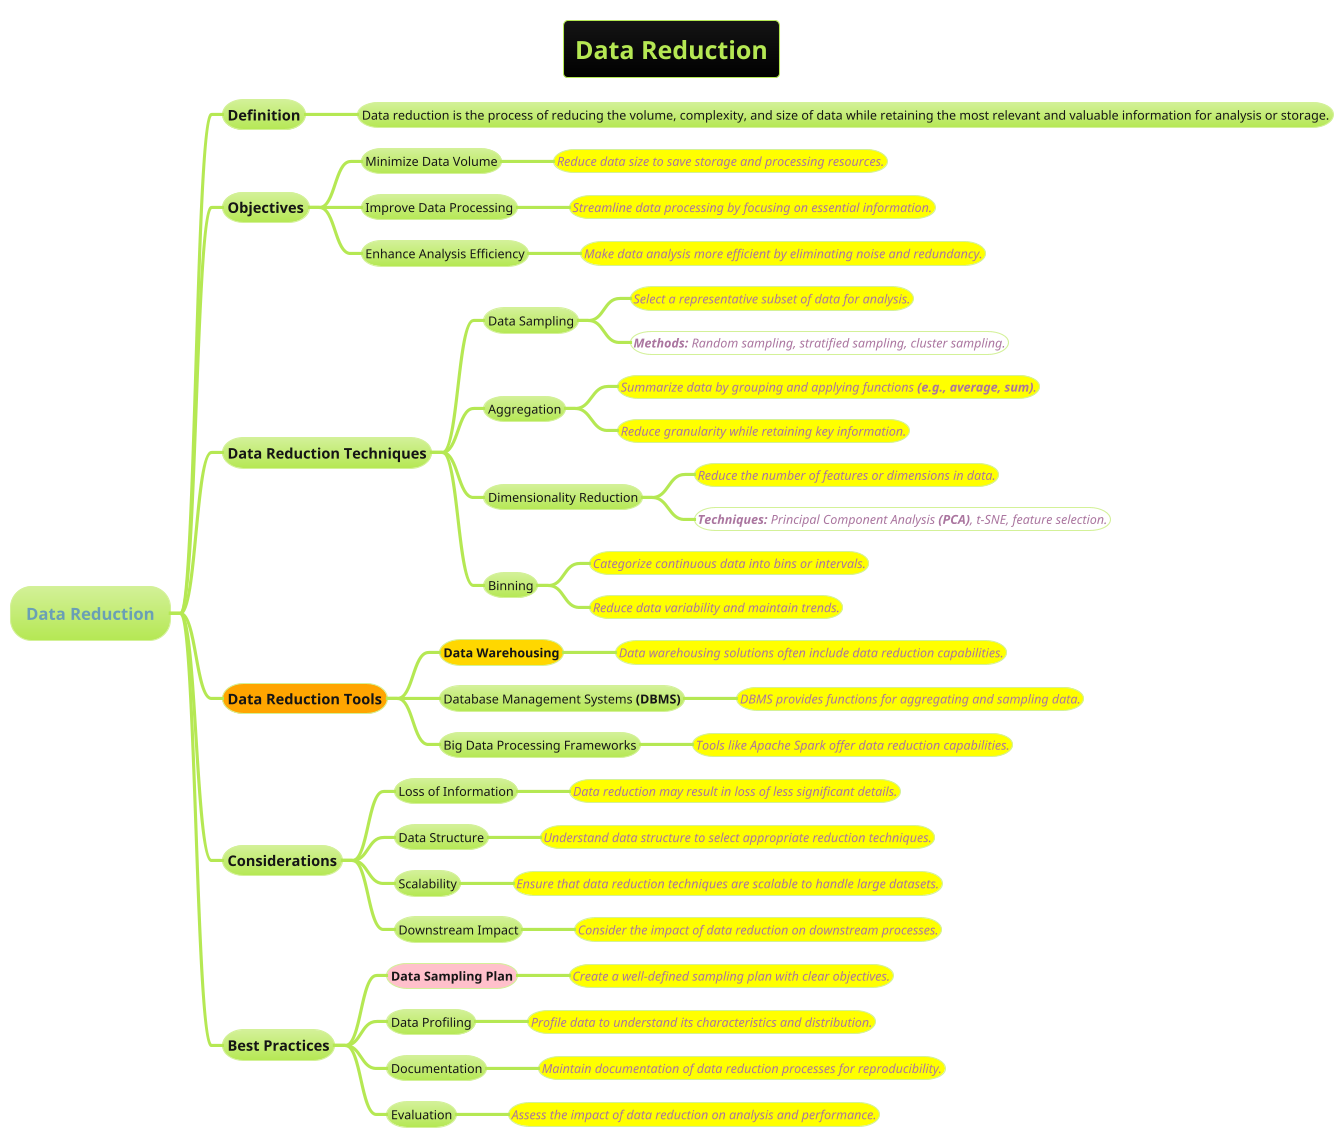 @startmindmap
title =Data Reduction
!theme hacker

* Data Reduction
** Definition
*** Data reduction is the process of reducing the volume, complexity, and size of data while retaining the most relevant and valuable information for analysis or storage.

** Objectives
*** Minimize Data Volume
****[#yellow] ====<size:12>Reduce data size to save storage and processing resources.
*** Improve Data Processing
****[#yellow] ====<size:12>Streamline data processing by focusing on essential information.
*** Enhance Analysis Efficiency
****[#yellow] ====<size:12>Make data analysis more efficient by eliminating noise and redundancy.

** Data Reduction Techniques
*** Data Sampling
****[#yellow] ====<size:12>Select a representative subset of data for analysis.
****[#white] ====<size:12>**Methods:** Random sampling, stratified sampling, cluster sampling.

*** Aggregation
****[#yellow] ====<size:12>Summarize data by grouping and applying functions **(e.g., average, sum)**.
****[#yellow] ====<size:12>Reduce granularity while retaining key information.

*** Dimensionality Reduction
****[#yellow] ====<size:12>Reduce the number of features or dimensions in data.
****[#white] ====<size:12>**Techniques:** Principal Component Analysis **(PCA)**, t-SNE, feature selection.

*** Binning
****[#yellow] ====<size:12>Categorize continuous data into bins or intervals.
****[#yellow] ====<size:12>Reduce data variability and maintain trends.

**[#orange] Data Reduction Tools
***[#gold] **Data Warehousing**
****[#yellow] ====<size:12>Data warehousing solutions often include data reduction capabilities.

*** Database Management Systems **(DBMS)**
****[#yellow] ====<size:12>DBMS provides functions for aggregating and sampling data.

*** Big Data Processing Frameworks
****[#yellow] ====<size:12>Tools like Apache Spark offer data reduction capabilities.

** Considerations
*** Loss of Information
****[#yellow] ====<size:12>Data reduction may result in loss of less significant details.

*** Data Structure
****[#yellow] ====<size:12>Understand data structure to select appropriate reduction techniques.

*** Scalability
****[#yellow] ====<size:12>Ensure that data reduction techniques are scalable to handle large datasets.

*** Downstream Impact
****[#yellow] ====<size:12>Consider the impact of data reduction on downstream processes.

** Best Practices
***[#pink] **Data Sampling Plan**
****[#yellow] ====<size:12>Create a well-defined sampling plan with clear objectives.

*** Data Profiling
****[#yellow] ====<size:12>Profile data to understand its characteristics and distribution.

*** Documentation
****[#yellow] ====<size:12>Maintain documentation of data reduction processes for reproducibility.

*** Evaluation
****[#yellow] ====<size:12>Assess the impact of data reduction on analysis and performance.

@endmindmap
